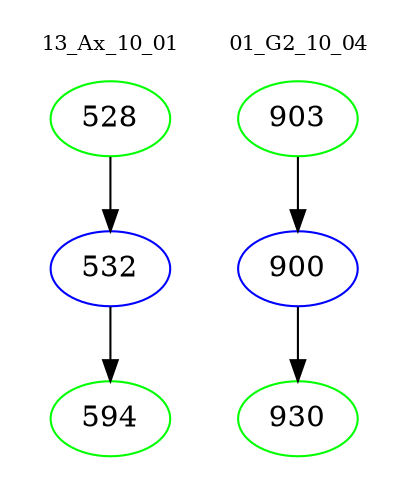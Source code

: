 digraph{
subgraph cluster_0 {
color = white
label = "13_Ax_10_01";
fontsize=10;
T0_528 [label="528", color="green"]
T0_528 -> T0_532 [color="black"]
T0_532 [label="532", color="blue"]
T0_532 -> T0_594 [color="black"]
T0_594 [label="594", color="green"]
}
subgraph cluster_1 {
color = white
label = "01_G2_10_04";
fontsize=10;
T1_903 [label="903", color="green"]
T1_903 -> T1_900 [color="black"]
T1_900 [label="900", color="blue"]
T1_900 -> T1_930 [color="black"]
T1_930 [label="930", color="green"]
}
}
